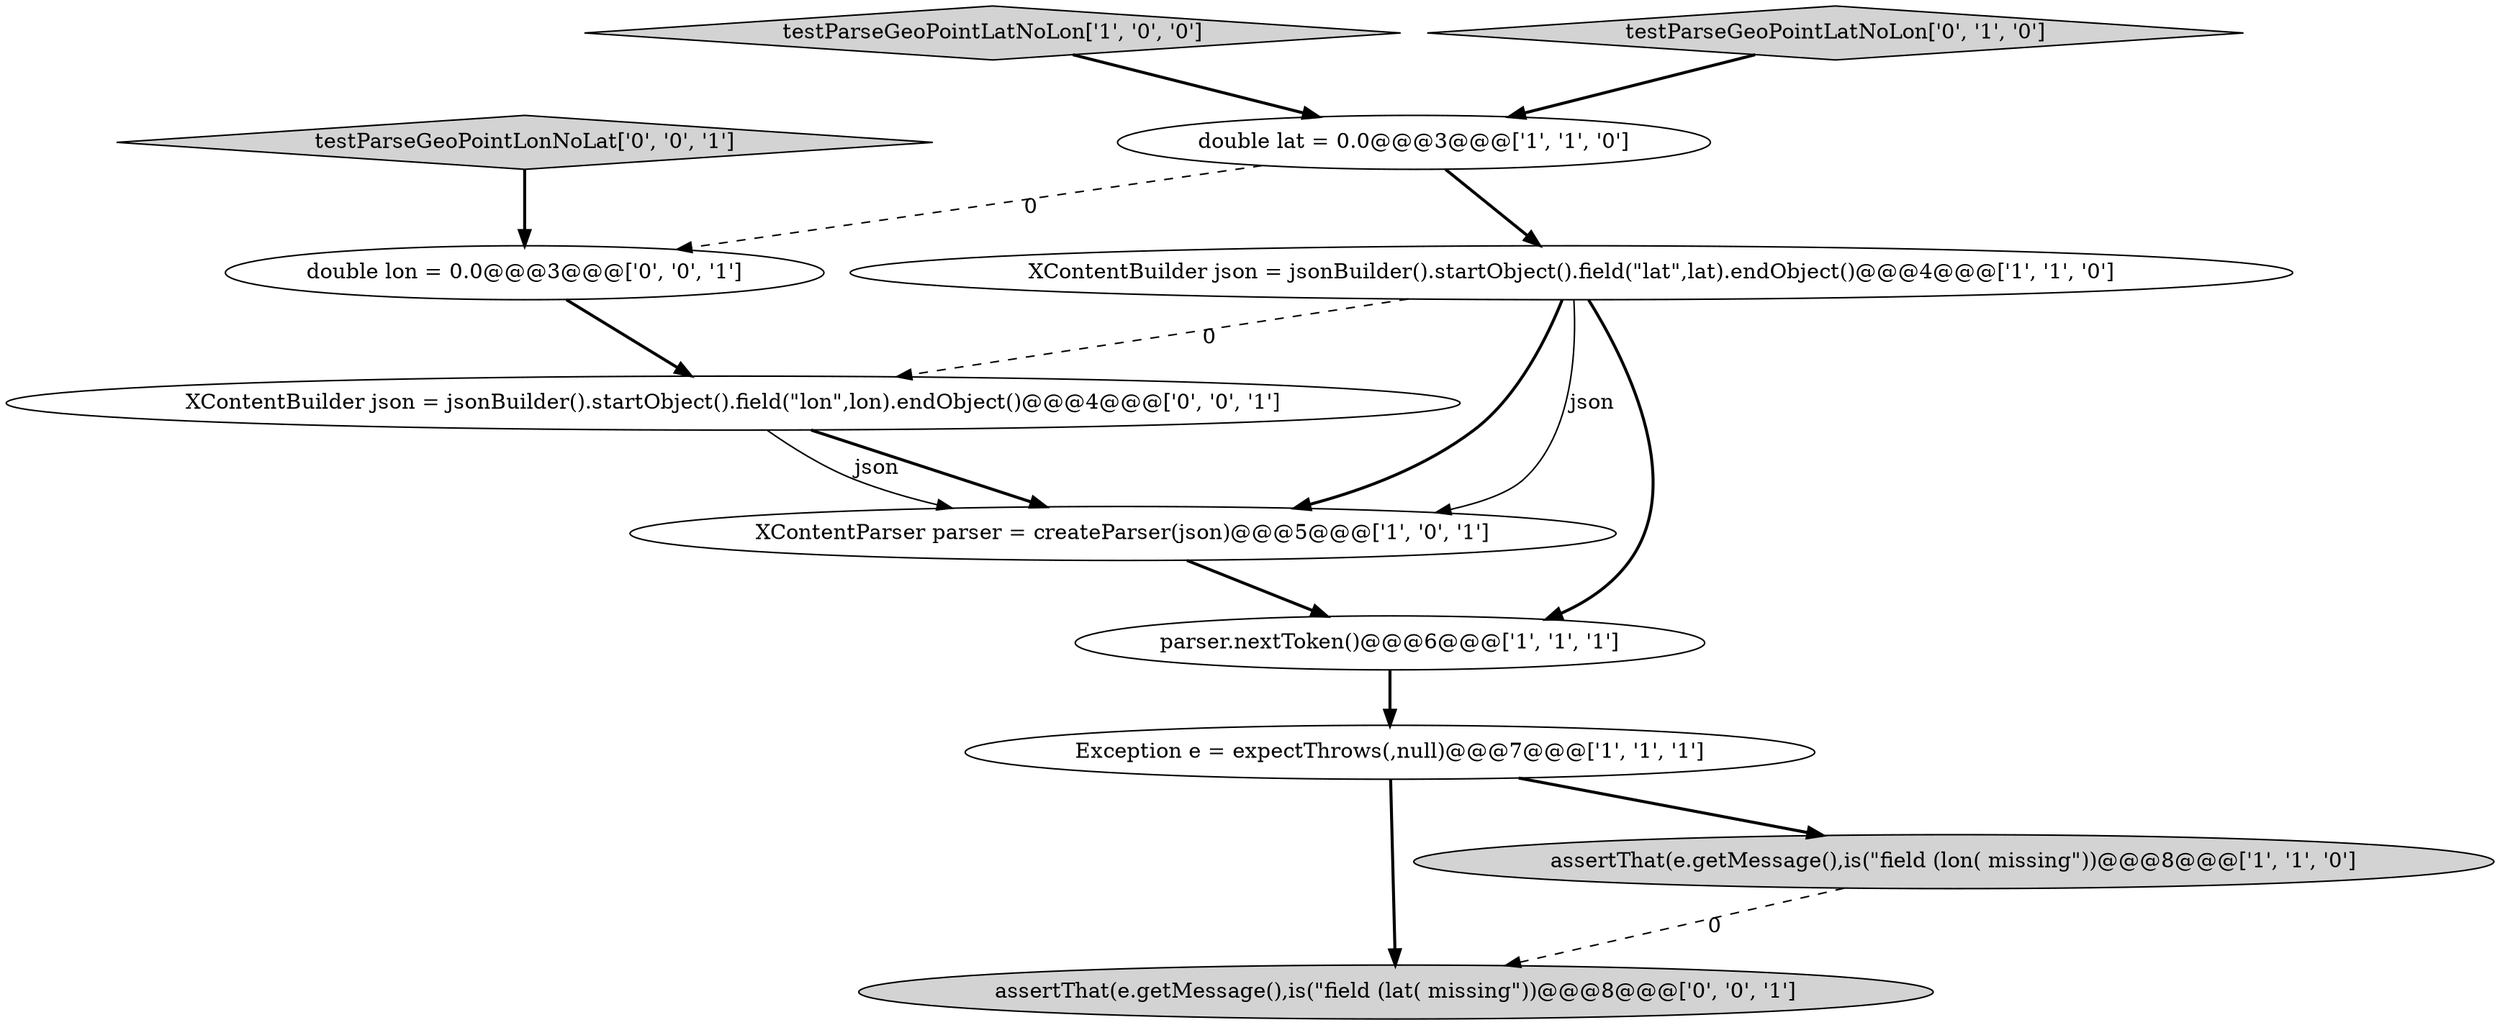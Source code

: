 digraph {
4 [style = filled, label = "Exception e = expectThrows(,null)@@@7@@@['1', '1', '1']", fillcolor = white, shape = ellipse image = "AAA0AAABBB1BBB"];
6 [style = filled, label = "double lat = 0.0@@@3@@@['1', '1', '0']", fillcolor = white, shape = ellipse image = "AAA0AAABBB1BBB"];
3 [style = filled, label = "parser.nextToken()@@@6@@@['1', '1', '1']", fillcolor = white, shape = ellipse image = "AAA0AAABBB1BBB"];
5 [style = filled, label = "XContentParser parser = createParser(json)@@@5@@@['1', '0', '1']", fillcolor = white, shape = ellipse image = "AAA0AAABBB1BBB"];
11 [style = filled, label = "double lon = 0.0@@@3@@@['0', '0', '1']", fillcolor = white, shape = ellipse image = "AAA0AAABBB3BBB"];
0 [style = filled, label = "testParseGeoPointLatNoLon['1', '0', '0']", fillcolor = lightgray, shape = diamond image = "AAA0AAABBB1BBB"];
7 [style = filled, label = "testParseGeoPointLatNoLon['0', '1', '0']", fillcolor = lightgray, shape = diamond image = "AAA0AAABBB2BBB"];
9 [style = filled, label = "assertThat(e.getMessage(),is(\"field (lat( missing\"))@@@8@@@['0', '0', '1']", fillcolor = lightgray, shape = ellipse image = "AAA0AAABBB3BBB"];
10 [style = filled, label = "XContentBuilder json = jsonBuilder().startObject().field(\"lon\",lon).endObject()@@@4@@@['0', '0', '1']", fillcolor = white, shape = ellipse image = "AAA0AAABBB3BBB"];
2 [style = filled, label = "XContentBuilder json = jsonBuilder().startObject().field(\"lat\",lat).endObject()@@@4@@@['1', '1', '0']", fillcolor = white, shape = ellipse image = "AAA0AAABBB1BBB"];
8 [style = filled, label = "testParseGeoPointLonNoLat['0', '0', '1']", fillcolor = lightgray, shape = diamond image = "AAA0AAABBB3BBB"];
1 [style = filled, label = "assertThat(e.getMessage(),is(\"field (lon( missing\"))@@@8@@@['1', '1', '0']", fillcolor = lightgray, shape = ellipse image = "AAA0AAABBB1BBB"];
5->3 [style = bold, label=""];
4->9 [style = bold, label=""];
2->10 [style = dashed, label="0"];
1->9 [style = dashed, label="0"];
4->1 [style = bold, label=""];
7->6 [style = bold, label=""];
10->5 [style = bold, label=""];
10->5 [style = solid, label="json"];
8->11 [style = bold, label=""];
0->6 [style = bold, label=""];
3->4 [style = bold, label=""];
11->10 [style = bold, label=""];
2->3 [style = bold, label=""];
2->5 [style = solid, label="json"];
2->5 [style = bold, label=""];
6->11 [style = dashed, label="0"];
6->2 [style = bold, label=""];
}
